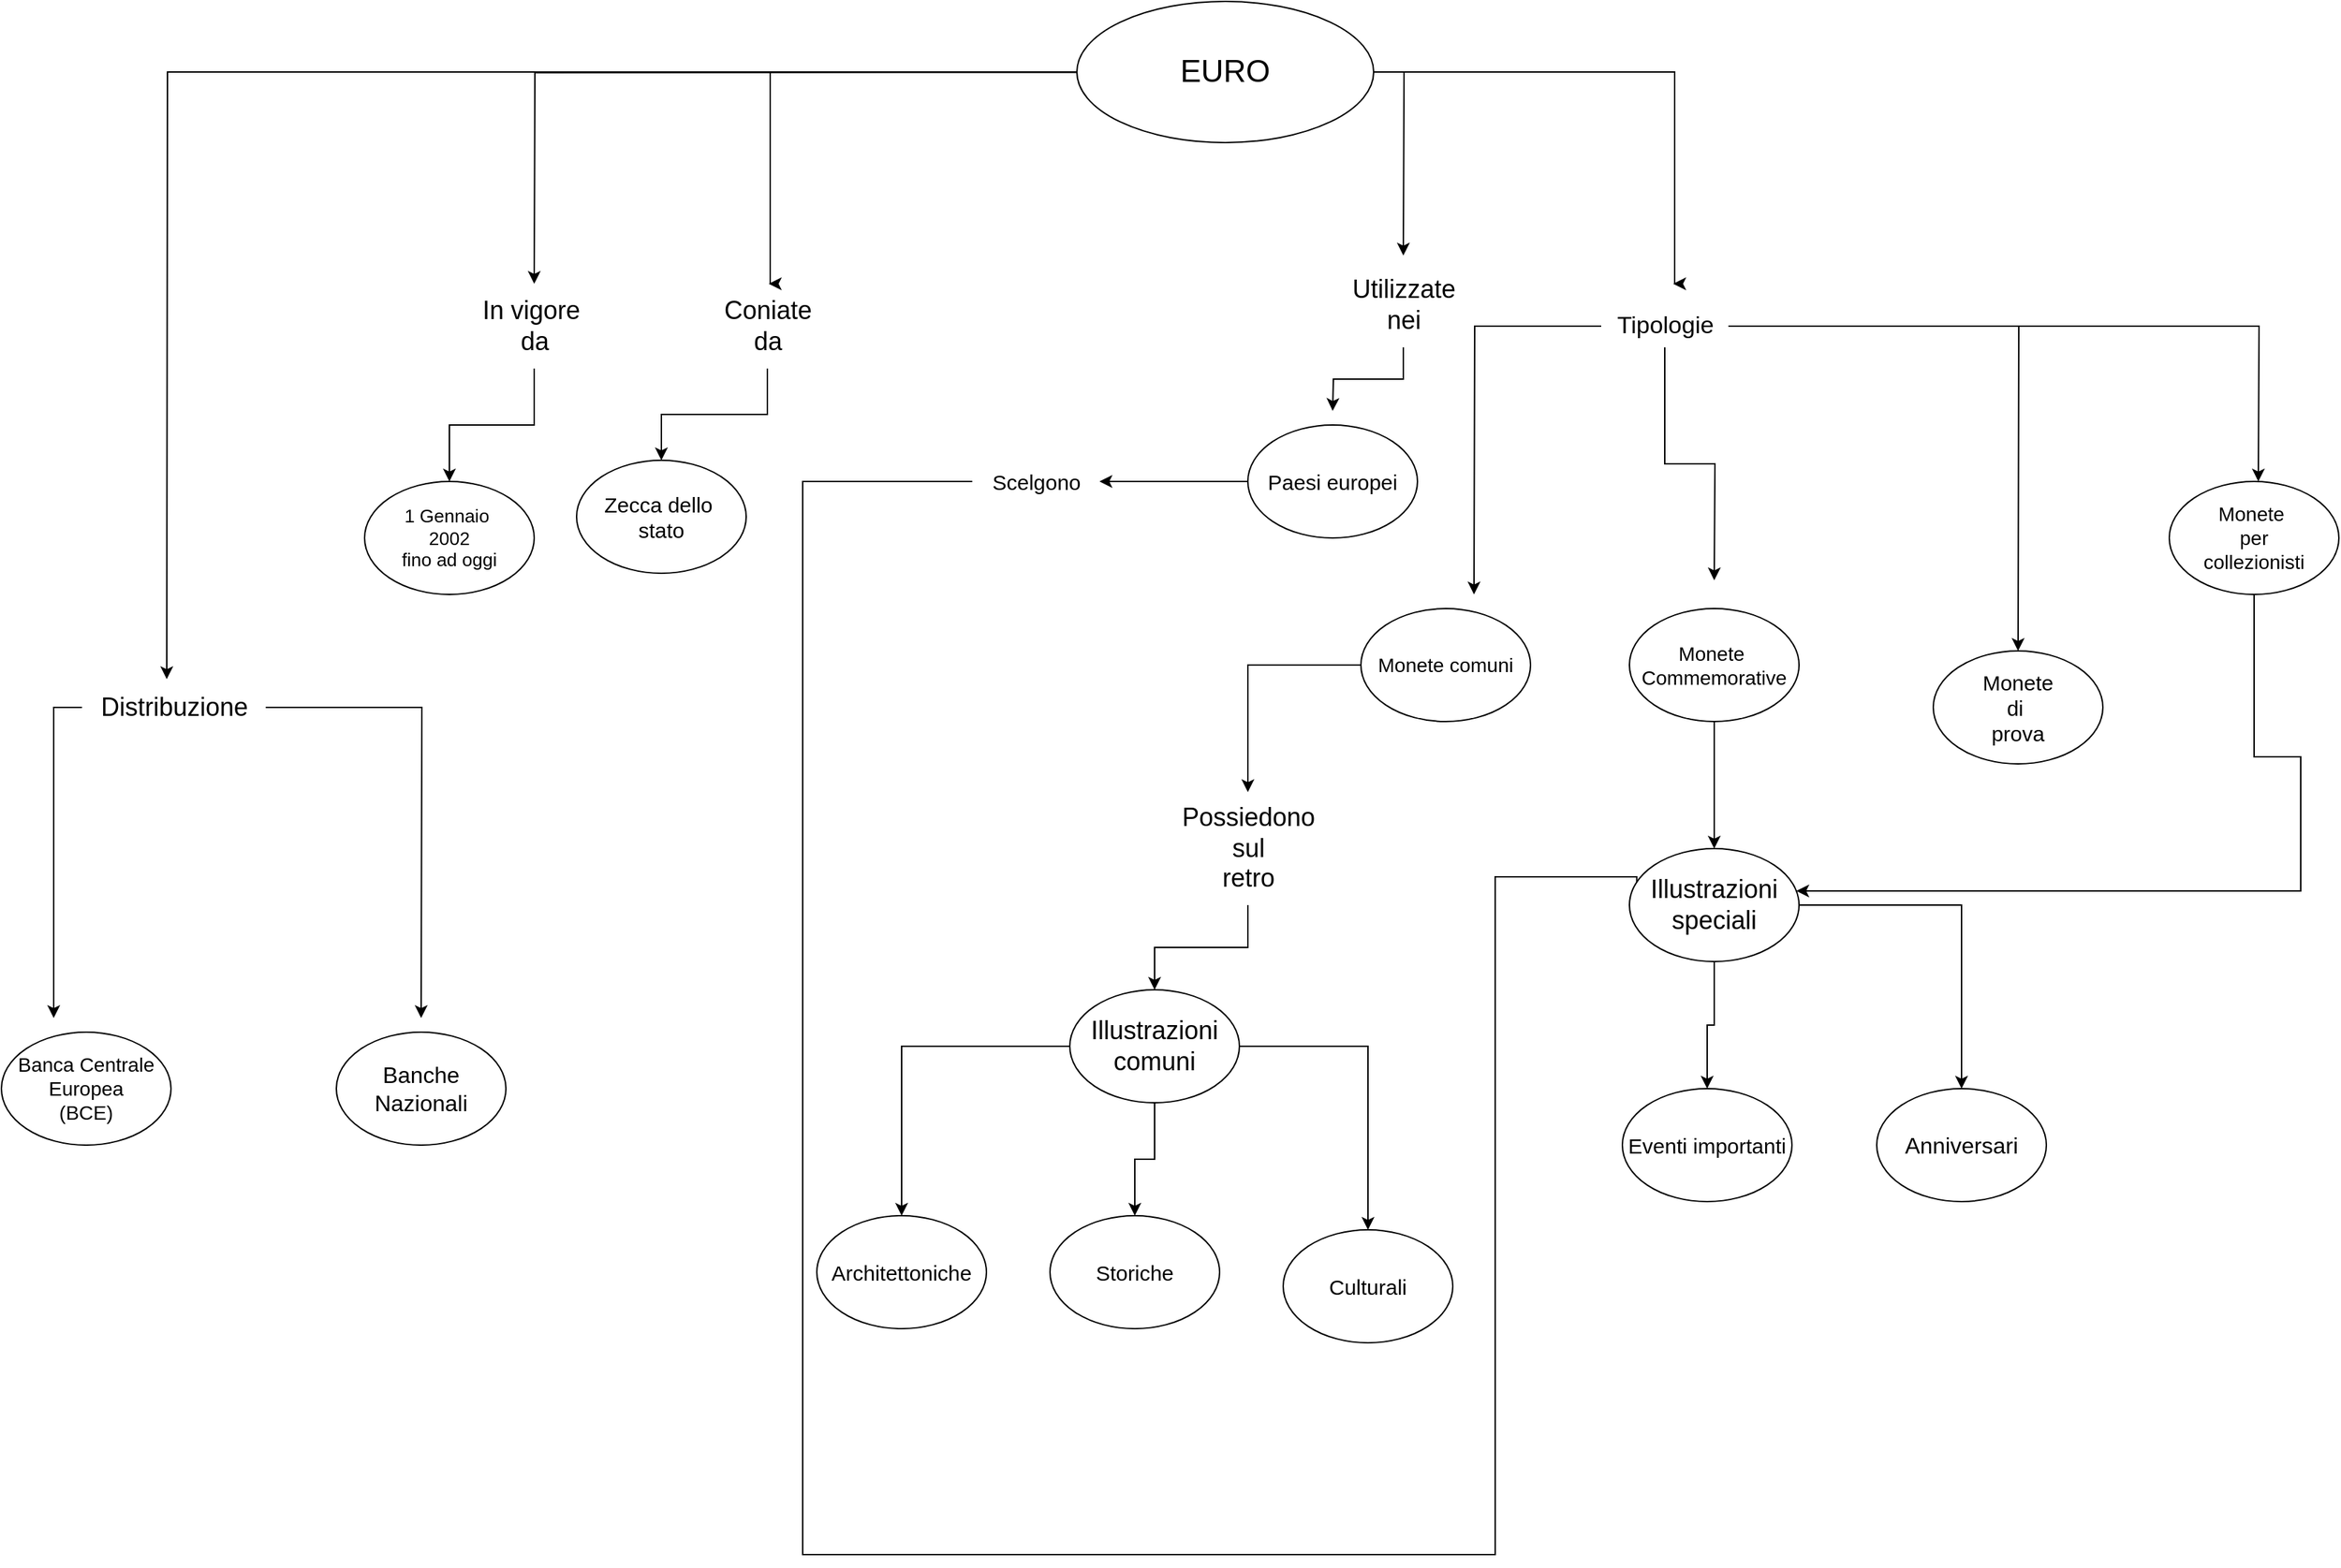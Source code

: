 <mxfile version="26.1.0">
  <diagram name="Pagina-1" id="WYMCIA9Kh2Lu9NPEWHtc">
    <mxGraphModel dx="2736" dy="2118" grid="1" gridSize="10" guides="1" tooltips="1" connect="1" arrows="1" fold="1" page="1" pageScale="1" pageWidth="827" pageHeight="1169" math="0" shadow="0">
      <root>
        <mxCell id="0" />
        <mxCell id="1" parent="0" />
        <mxCell id="BDon6d1txScvAe5p6OyP-4" style="edgeStyle=orthogonalEdgeStyle;rounded=0;orthogonalLoop=1;jettySize=auto;html=1;" edge="1" parent="1">
          <mxGeometry relative="1" as="geometry">
            <mxPoint x="-450" y="-940" as="targetPoint" />
            <mxPoint x="166" y="-1090" as="sourcePoint" />
          </mxGeometry>
        </mxCell>
        <mxCell id="BDon6d1txScvAe5p6OyP-10" style="edgeStyle=orthogonalEdgeStyle;rounded=0;orthogonalLoop=1;jettySize=auto;html=1;" edge="1" parent="1" source="BDon6d1txScvAe5p6OyP-1">
          <mxGeometry relative="1" as="geometry">
            <mxPoint x="356" y="-940" as="targetPoint" />
            <mxPoint x="175" y="-1090" as="sourcePoint" />
            <Array as="points">
              <mxPoint x="357" y="-1090" />
            </Array>
          </mxGeometry>
        </mxCell>
        <mxCell id="BDon6d1txScvAe5p6OyP-14" style="edgeStyle=orthogonalEdgeStyle;rounded=0;orthogonalLoop=1;jettySize=auto;html=1;" edge="1" parent="1" source="BDon6d1txScvAe5p6OyP-1">
          <mxGeometry relative="1" as="geometry">
            <mxPoint x="165" y="-960" as="targetPoint" />
          </mxGeometry>
        </mxCell>
        <mxCell id="BDon6d1txScvAe5p6OyP-15" style="edgeStyle=orthogonalEdgeStyle;rounded=0;orthogonalLoop=1;jettySize=auto;html=1;" edge="1" parent="1">
          <mxGeometry relative="1" as="geometry">
            <mxPoint x="-284" y="-940" as="targetPoint" />
            <mxPoint x="115" y="-1090" as="sourcePoint" />
            <Array as="points">
              <mxPoint x="-283" y="-1090" />
              <mxPoint x="-283" y="-940" />
            </Array>
          </mxGeometry>
        </mxCell>
        <mxCell id="BDon6d1txScvAe5p6OyP-86" style="edgeStyle=orthogonalEdgeStyle;rounded=0;orthogonalLoop=1;jettySize=auto;html=1;" edge="1" parent="1" source="BDon6d1txScvAe5p6OyP-1">
          <mxGeometry relative="1" as="geometry">
            <mxPoint x="-710.0" y="-660" as="targetPoint" />
          </mxGeometry>
        </mxCell>
        <mxCell id="BDon6d1txScvAe5p6OyP-1" value="&lt;font style=&quot;font-size: 22px;&quot;&gt;EURO&lt;/font&gt;" style="ellipse;whiteSpace=wrap;html=1;" vertex="1" parent="1">
          <mxGeometry x="-66" y="-1140" width="210" height="100" as="geometry" />
        </mxCell>
        <mxCell id="BDon6d1txScvAe5p6OyP-20" style="edgeStyle=orthogonalEdgeStyle;rounded=0;orthogonalLoop=1;jettySize=auto;html=1;" edge="1" parent="1" source="BDon6d1txScvAe5p6OyP-9">
          <mxGeometry relative="1" as="geometry">
            <mxPoint x="115" y="-850" as="targetPoint" />
          </mxGeometry>
        </mxCell>
        <mxCell id="BDon6d1txScvAe5p6OyP-9" value="&lt;font style=&quot;font-size: 18px;&quot;&gt;Utilizzate&lt;/font&gt;&lt;div&gt;&lt;font style=&quot;font-size: 18px;&quot;&gt;nei&lt;/font&gt;&lt;/div&gt;" style="text;html=1;align=center;verticalAlign=middle;resizable=0;points=[];autosize=1;strokeColor=none;fillColor=none;" vertex="1" parent="1">
          <mxGeometry x="115" y="-955" width="100" height="60" as="geometry" />
        </mxCell>
        <mxCell id="BDon6d1txScvAe5p6OyP-22" style="edgeStyle=orthogonalEdgeStyle;rounded=0;orthogonalLoop=1;jettySize=auto;html=1;" edge="1" parent="1" source="BDon6d1txScvAe5p6OyP-11">
          <mxGeometry relative="1" as="geometry">
            <mxPoint x="215" y="-720" as="targetPoint" />
          </mxGeometry>
        </mxCell>
        <mxCell id="BDon6d1txScvAe5p6OyP-23" style="edgeStyle=orthogonalEdgeStyle;rounded=0;orthogonalLoop=1;jettySize=auto;html=1;" edge="1" parent="1" source="BDon6d1txScvAe5p6OyP-11">
          <mxGeometry relative="1" as="geometry">
            <mxPoint x="385" y="-730" as="targetPoint" />
          </mxGeometry>
        </mxCell>
        <mxCell id="BDon6d1txScvAe5p6OyP-52" style="edgeStyle=orthogonalEdgeStyle;rounded=0;orthogonalLoop=1;jettySize=auto;html=1;" edge="1" parent="1" source="BDon6d1txScvAe5p6OyP-11">
          <mxGeometry relative="1" as="geometry">
            <mxPoint x="770" y="-800" as="targetPoint" />
          </mxGeometry>
        </mxCell>
        <mxCell id="BDon6d1txScvAe5p6OyP-54" style="edgeStyle=orthogonalEdgeStyle;rounded=0;orthogonalLoop=1;jettySize=auto;html=1;" edge="1" parent="1" source="BDon6d1txScvAe5p6OyP-11">
          <mxGeometry relative="1" as="geometry">
            <mxPoint x="600" y="-680" as="targetPoint" />
          </mxGeometry>
        </mxCell>
        <mxCell id="BDon6d1txScvAe5p6OyP-11" value="&lt;font style=&quot;font-size: 17px;&quot;&gt;Tipologie&lt;/font&gt;" style="text;html=1;align=center;verticalAlign=middle;resizable=0;points=[];autosize=1;strokeColor=none;fillColor=none;" vertex="1" parent="1">
          <mxGeometry x="305" y="-925" width="90" height="30" as="geometry" />
        </mxCell>
        <mxCell id="BDon6d1txScvAe5p6OyP-84" style="edgeStyle=orthogonalEdgeStyle;rounded=0;orthogonalLoop=1;jettySize=auto;html=1;entryX=0.5;entryY=0;entryDx=0;entryDy=0;" edge="1" parent="1" source="BDon6d1txScvAe5p6OyP-12" target="BDon6d1txScvAe5p6OyP-19">
          <mxGeometry relative="1" as="geometry" />
        </mxCell>
        <mxCell id="BDon6d1txScvAe5p6OyP-12" value="&lt;font style=&quot;font-size: 18px;&quot;&gt;Coniate&lt;/font&gt;&lt;div&gt;&lt;font style=&quot;font-size: 18px;&quot;&gt;da&lt;/font&gt;&lt;/div&gt;" style="text;html=1;align=center;verticalAlign=middle;resizable=0;points=[];autosize=1;strokeColor=none;fillColor=none;" vertex="1" parent="1">
          <mxGeometry x="-330" y="-940" width="90" height="60" as="geometry" />
        </mxCell>
        <mxCell id="BDon6d1txScvAe5p6OyP-85" style="edgeStyle=orthogonalEdgeStyle;rounded=0;orthogonalLoop=1;jettySize=auto;html=1;entryX=0.5;entryY=0;entryDx=0;entryDy=0;" edge="1" parent="1" source="BDon6d1txScvAe5p6OyP-13" target="BDon6d1txScvAe5p6OyP-17">
          <mxGeometry relative="1" as="geometry" />
        </mxCell>
        <mxCell id="BDon6d1txScvAe5p6OyP-13" value="&lt;font style=&quot;font-size: 18px;&quot;&gt;In vigore&amp;nbsp;&lt;/font&gt;&lt;div&gt;&lt;font style=&quot;font-size: 18px;&quot;&gt;da&lt;/font&gt;&lt;/div&gt;" style="text;html=1;align=center;verticalAlign=middle;resizable=0;points=[];autosize=1;strokeColor=none;fillColor=none;" vertex="1" parent="1">
          <mxGeometry x="-500" y="-940" width="100" height="60" as="geometry" />
        </mxCell>
        <mxCell id="BDon6d1txScvAe5p6OyP-17" value="&lt;font style=&quot;font-size: 13px;&quot;&gt;1 Gennaio&amp;nbsp;&lt;/font&gt;&lt;div&gt;&lt;font style=&quot;font-size: 13px;&quot;&gt;2002&lt;/font&gt;&lt;/div&gt;&lt;div&gt;&lt;font style=&quot;font-size: 13px;&quot;&gt;fino ad oggi&lt;/font&gt;&lt;/div&gt;" style="ellipse;whiteSpace=wrap;html=1;" vertex="1" parent="1">
          <mxGeometry x="-570" y="-800" width="120" height="80" as="geometry" />
        </mxCell>
        <mxCell id="BDon6d1txScvAe5p6OyP-19" value="&lt;font style=&quot;font-size: 15px;&quot;&gt;Zecca dello&amp;nbsp;&lt;/font&gt;&lt;div&gt;&lt;font style=&quot;font-size: 15px;&quot;&gt;stato&lt;/font&gt;&lt;/div&gt;" style="ellipse;whiteSpace=wrap;html=1;" vertex="1" parent="1">
          <mxGeometry x="-420" y="-815" width="120" height="80" as="geometry" />
        </mxCell>
        <mxCell id="BDon6d1txScvAe5p6OyP-79" style="edgeStyle=orthogonalEdgeStyle;rounded=0;orthogonalLoop=1;jettySize=auto;html=1;" edge="1" parent="1" source="BDon6d1txScvAe5p6OyP-21" target="BDon6d1txScvAe5p6OyP-48">
          <mxGeometry relative="1" as="geometry" />
        </mxCell>
        <mxCell id="BDon6d1txScvAe5p6OyP-21" value="&lt;font style=&quot;font-size: 15px;&quot;&gt;Paesi europei&lt;/font&gt;" style="ellipse;whiteSpace=wrap;html=1;" vertex="1" parent="1">
          <mxGeometry x="55" y="-840" width="120" height="80" as="geometry" />
        </mxCell>
        <mxCell id="BDon6d1txScvAe5p6OyP-74" style="edgeStyle=orthogonalEdgeStyle;rounded=0;orthogonalLoop=1;jettySize=auto;html=1;" edge="1" parent="1" source="BDon6d1txScvAe5p6OyP-25" target="BDon6d1txScvAe5p6OyP-33">
          <mxGeometry relative="1" as="geometry" />
        </mxCell>
        <mxCell id="BDon6d1txScvAe5p6OyP-25" value="&lt;font style=&quot;font-size: 14px;&quot;&gt;Monete comuni&lt;/font&gt;" style="ellipse;whiteSpace=wrap;html=1;" vertex="1" parent="1">
          <mxGeometry x="135" y="-710" width="120" height="80" as="geometry" />
        </mxCell>
        <mxCell id="BDon6d1txScvAe5p6OyP-76" style="edgeStyle=orthogonalEdgeStyle;rounded=0;orthogonalLoop=1;jettySize=auto;html=1;entryX=0.5;entryY=0;entryDx=0;entryDy=0;" edge="1" parent="1" source="BDon6d1txScvAe5p6OyP-26" target="BDon6d1txScvAe5p6OyP-65">
          <mxGeometry relative="1" as="geometry" />
        </mxCell>
        <mxCell id="BDon6d1txScvAe5p6OyP-26" value="&lt;font style=&quot;font-size: 14px;&quot;&gt;Monete&amp;nbsp;&lt;/font&gt;&lt;div&gt;&lt;font style=&quot;font-size: 14px;&quot;&gt;Commemorative&lt;/font&gt;&lt;/div&gt;" style="ellipse;whiteSpace=wrap;html=1;" vertex="1" parent="1">
          <mxGeometry x="325" y="-710" width="120" height="80" as="geometry" />
        </mxCell>
        <mxCell id="BDon6d1txScvAe5p6OyP-31" value="&lt;font style=&quot;font-size: 15px;&quot;&gt;Eventi importanti&lt;/font&gt;" style="ellipse;whiteSpace=wrap;html=1;" vertex="1" parent="1">
          <mxGeometry x="320" y="-370" width="120" height="80" as="geometry" />
        </mxCell>
        <mxCell id="BDon6d1txScvAe5p6OyP-75" style="edgeStyle=orthogonalEdgeStyle;rounded=0;orthogonalLoop=1;jettySize=auto;html=1;entryX=0.5;entryY=0;entryDx=0;entryDy=0;" edge="1" parent="1" source="BDon6d1txScvAe5p6OyP-33" target="BDon6d1txScvAe5p6OyP-35">
          <mxGeometry relative="1" as="geometry" />
        </mxCell>
        <mxCell id="BDon6d1txScvAe5p6OyP-33" value="&lt;font style=&quot;font-size: 18px;&quot;&gt;Possiedono&lt;/font&gt;&lt;div&gt;&lt;font style=&quot;font-size: 18px;&quot;&gt;sul&lt;/font&gt;&lt;/div&gt;&lt;div&gt;&lt;font style=&quot;font-size: 18px;&quot;&gt;retro&lt;/font&gt;&lt;/div&gt;" style="text;html=1;align=center;verticalAlign=middle;resizable=0;points=[];autosize=1;strokeColor=none;fillColor=none;" vertex="1" parent="1">
          <mxGeometry x="-5" y="-580" width="120" height="80" as="geometry" />
        </mxCell>
        <mxCell id="BDon6d1txScvAe5p6OyP-66" style="edgeStyle=orthogonalEdgeStyle;rounded=0;orthogonalLoop=1;jettySize=auto;html=1;entryX=0.5;entryY=0;entryDx=0;entryDy=0;" edge="1" parent="1" source="BDon6d1txScvAe5p6OyP-35" target="BDon6d1txScvAe5p6OyP-44">
          <mxGeometry relative="1" as="geometry" />
        </mxCell>
        <mxCell id="BDon6d1txScvAe5p6OyP-67" style="edgeStyle=orthogonalEdgeStyle;rounded=0;orthogonalLoop=1;jettySize=auto;html=1;" edge="1" parent="1" source="BDon6d1txScvAe5p6OyP-35" target="BDon6d1txScvAe5p6OyP-41">
          <mxGeometry relative="1" as="geometry" />
        </mxCell>
        <mxCell id="BDon6d1txScvAe5p6OyP-68" style="edgeStyle=orthogonalEdgeStyle;rounded=0;orthogonalLoop=1;jettySize=auto;html=1;entryX=0.5;entryY=0;entryDx=0;entryDy=0;" edge="1" parent="1" source="BDon6d1txScvAe5p6OyP-35" target="BDon6d1txScvAe5p6OyP-40">
          <mxGeometry relative="1" as="geometry" />
        </mxCell>
        <mxCell id="BDon6d1txScvAe5p6OyP-35" value="&lt;font style=&quot;font-size: 18px;&quot;&gt;Illustrazioni&lt;/font&gt;&lt;div&gt;&lt;span style=&quot;font-size: 18px;&quot;&gt;comuni&lt;/span&gt;&lt;/div&gt;" style="ellipse;whiteSpace=wrap;html=1;" vertex="1" parent="1">
          <mxGeometry x="-71" y="-440" width="120" height="80" as="geometry" />
        </mxCell>
        <mxCell id="BDon6d1txScvAe5p6OyP-40" value="&lt;font style=&quot;font-size: 15px;&quot;&gt;Architettoniche&lt;/font&gt;" style="ellipse;whiteSpace=wrap;html=1;" vertex="1" parent="1">
          <mxGeometry x="-250" y="-280" width="120" height="80" as="geometry" />
        </mxCell>
        <mxCell id="BDon6d1txScvAe5p6OyP-41" value="&lt;font style=&quot;font-size: 15px;&quot;&gt;Storiche&lt;/font&gt;" style="ellipse;whiteSpace=wrap;html=1;" vertex="1" parent="1">
          <mxGeometry x="-85" y="-280" width="120" height="80" as="geometry" />
        </mxCell>
        <mxCell id="BDon6d1txScvAe5p6OyP-44" value="&lt;font style=&quot;font-size: 15px;&quot;&gt;Culturali&lt;/font&gt;" style="ellipse;whiteSpace=wrap;html=1;" vertex="1" parent="1">
          <mxGeometry x="80" y="-270" width="120" height="80" as="geometry" />
        </mxCell>
        <mxCell id="BDon6d1txScvAe5p6OyP-80" style="edgeStyle=orthogonalEdgeStyle;rounded=0;orthogonalLoop=1;jettySize=auto;html=1;entryX=0.043;entryY=0.684;entryDx=0;entryDy=0;entryPerimeter=0;" edge="1" parent="1" source="BDon6d1txScvAe5p6OyP-48" target="BDon6d1txScvAe5p6OyP-65">
          <mxGeometry relative="1" as="geometry">
            <mxPoint x="260" y="-520" as="targetPoint" />
            <Array as="points">
              <mxPoint x="-260" y="-800" />
              <mxPoint x="-260" y="-40" />
              <mxPoint x="230" y="-40" />
              <mxPoint x="230" y="-520" />
              <mxPoint x="330" y="-520" />
            </Array>
          </mxGeometry>
        </mxCell>
        <mxCell id="BDon6d1txScvAe5p6OyP-48" value="&lt;font style=&quot;font-size: 15px;&quot;&gt;Scelgono&lt;/font&gt;" style="text;html=1;align=center;verticalAlign=middle;resizable=0;points=[];autosize=1;strokeColor=none;fillColor=none;" vertex="1" parent="1">
          <mxGeometry x="-140" y="-815" width="90" height="30" as="geometry" />
        </mxCell>
        <mxCell id="BDon6d1txScvAe5p6OyP-83" style="edgeStyle=orthogonalEdgeStyle;rounded=0;orthogonalLoop=1;jettySize=auto;html=1;" edge="1" parent="1" source="BDon6d1txScvAe5p6OyP-53" target="BDon6d1txScvAe5p6OyP-65">
          <mxGeometry relative="1" as="geometry">
            <mxPoint x="767" y="-490" as="targetPoint" />
            <Array as="points">
              <mxPoint x="767" y="-605" />
              <mxPoint x="800" y="-605" />
              <mxPoint x="800" y="-510" />
            </Array>
          </mxGeometry>
        </mxCell>
        <mxCell id="BDon6d1txScvAe5p6OyP-53" value="&lt;font style=&quot;font-size: 14px;&quot;&gt;Monete&amp;nbsp;&lt;/font&gt;&lt;div&gt;&lt;font style=&quot;font-size: 14px;&quot;&gt;per&lt;/font&gt;&lt;/div&gt;&lt;div&gt;&lt;font style=&quot;font-size: 14px;&quot;&gt;collezionisti&lt;/font&gt;&lt;/div&gt;" style="ellipse;whiteSpace=wrap;html=1;" vertex="1" parent="1">
          <mxGeometry x="707" y="-800" width="120" height="80" as="geometry" />
        </mxCell>
        <mxCell id="BDon6d1txScvAe5p6OyP-55" value="&lt;font style=&quot;font-size: 15px;&quot;&gt;Monete&lt;/font&gt;&lt;div&gt;&lt;font style=&quot;font-size: 15px;&quot;&gt;di&amp;nbsp;&lt;/font&gt;&lt;/div&gt;&lt;div&gt;&lt;font style=&quot;font-size: 15px;&quot;&gt;prova&lt;/font&gt;&lt;/div&gt;" style="ellipse;whiteSpace=wrap;html=1;" vertex="1" parent="1">
          <mxGeometry x="540" y="-680" width="120" height="80" as="geometry" />
        </mxCell>
        <mxCell id="BDon6d1txScvAe5p6OyP-57" value="&lt;font style=&quot;font-size: 16px;&quot;&gt;Anniversari&lt;/font&gt;" style="ellipse;whiteSpace=wrap;html=1;" vertex="1" parent="1">
          <mxGeometry x="500" y="-370" width="120" height="80" as="geometry" />
        </mxCell>
        <mxCell id="BDon6d1txScvAe5p6OyP-77" style="edgeStyle=orthogonalEdgeStyle;rounded=0;orthogonalLoop=1;jettySize=auto;html=1;" edge="1" parent="1" source="BDon6d1txScvAe5p6OyP-65" target="BDon6d1txScvAe5p6OyP-31">
          <mxGeometry relative="1" as="geometry" />
        </mxCell>
        <mxCell id="BDon6d1txScvAe5p6OyP-78" style="edgeStyle=orthogonalEdgeStyle;rounded=0;orthogonalLoop=1;jettySize=auto;html=1;entryX=0.5;entryY=0;entryDx=0;entryDy=0;" edge="1" parent="1" source="BDon6d1txScvAe5p6OyP-65" target="BDon6d1txScvAe5p6OyP-57">
          <mxGeometry relative="1" as="geometry" />
        </mxCell>
        <mxCell id="BDon6d1txScvAe5p6OyP-65" value="&lt;font style=&quot;font-size: 18px;&quot;&gt;Illustrazioni&lt;/font&gt;&lt;div&gt;&lt;font style=&quot;font-size: 18px;&quot;&gt;speciali&lt;/font&gt;&lt;/div&gt;" style="ellipse;whiteSpace=wrap;html=1;" vertex="1" parent="1">
          <mxGeometry x="325" y="-540" width="120" height="80" as="geometry" />
        </mxCell>
        <mxCell id="BDon6d1txScvAe5p6OyP-88" style="edgeStyle=orthogonalEdgeStyle;rounded=0;orthogonalLoop=1;jettySize=auto;html=1;" edge="1" parent="1" source="BDon6d1txScvAe5p6OyP-87">
          <mxGeometry relative="1" as="geometry">
            <mxPoint x="-790.0" y="-420" as="targetPoint" />
          </mxGeometry>
        </mxCell>
        <mxCell id="BDon6d1txScvAe5p6OyP-90" style="edgeStyle=orthogonalEdgeStyle;rounded=0;orthogonalLoop=1;jettySize=auto;html=1;" edge="1" parent="1" source="BDon6d1txScvAe5p6OyP-87">
          <mxGeometry relative="1" as="geometry">
            <mxPoint x="-530.0" y="-420" as="targetPoint" />
          </mxGeometry>
        </mxCell>
        <mxCell id="BDon6d1txScvAe5p6OyP-87" value="&lt;font style=&quot;font-size: 18px;&quot;&gt;Distribuzione&lt;/font&gt;" style="text;html=1;align=center;verticalAlign=middle;resizable=0;points=[];autosize=1;strokeColor=none;fillColor=none;" vertex="1" parent="1">
          <mxGeometry x="-770" y="-660" width="130" height="40" as="geometry" />
        </mxCell>
        <mxCell id="BDon6d1txScvAe5p6OyP-89" value="&lt;font style=&quot;font-size: 14px;&quot;&gt;Banca Centrale&lt;/font&gt;&lt;div&gt;&lt;font style=&quot;font-size: 14px;&quot;&gt;Europea&lt;/font&gt;&lt;/div&gt;&lt;div&gt;&lt;font style=&quot;font-size: 14px;&quot;&gt;(BCE)&lt;/font&gt;&lt;/div&gt;" style="ellipse;whiteSpace=wrap;html=1;" vertex="1" parent="1">
          <mxGeometry x="-827" y="-410" width="120" height="80" as="geometry" />
        </mxCell>
        <mxCell id="BDon6d1txScvAe5p6OyP-91" value="&lt;font style=&quot;font-size: 16px;&quot;&gt;Banche Nazionali&lt;/font&gt;" style="ellipse;whiteSpace=wrap;html=1;" vertex="1" parent="1">
          <mxGeometry x="-590" y="-410" width="120" height="80" as="geometry" />
        </mxCell>
      </root>
    </mxGraphModel>
  </diagram>
</mxfile>
